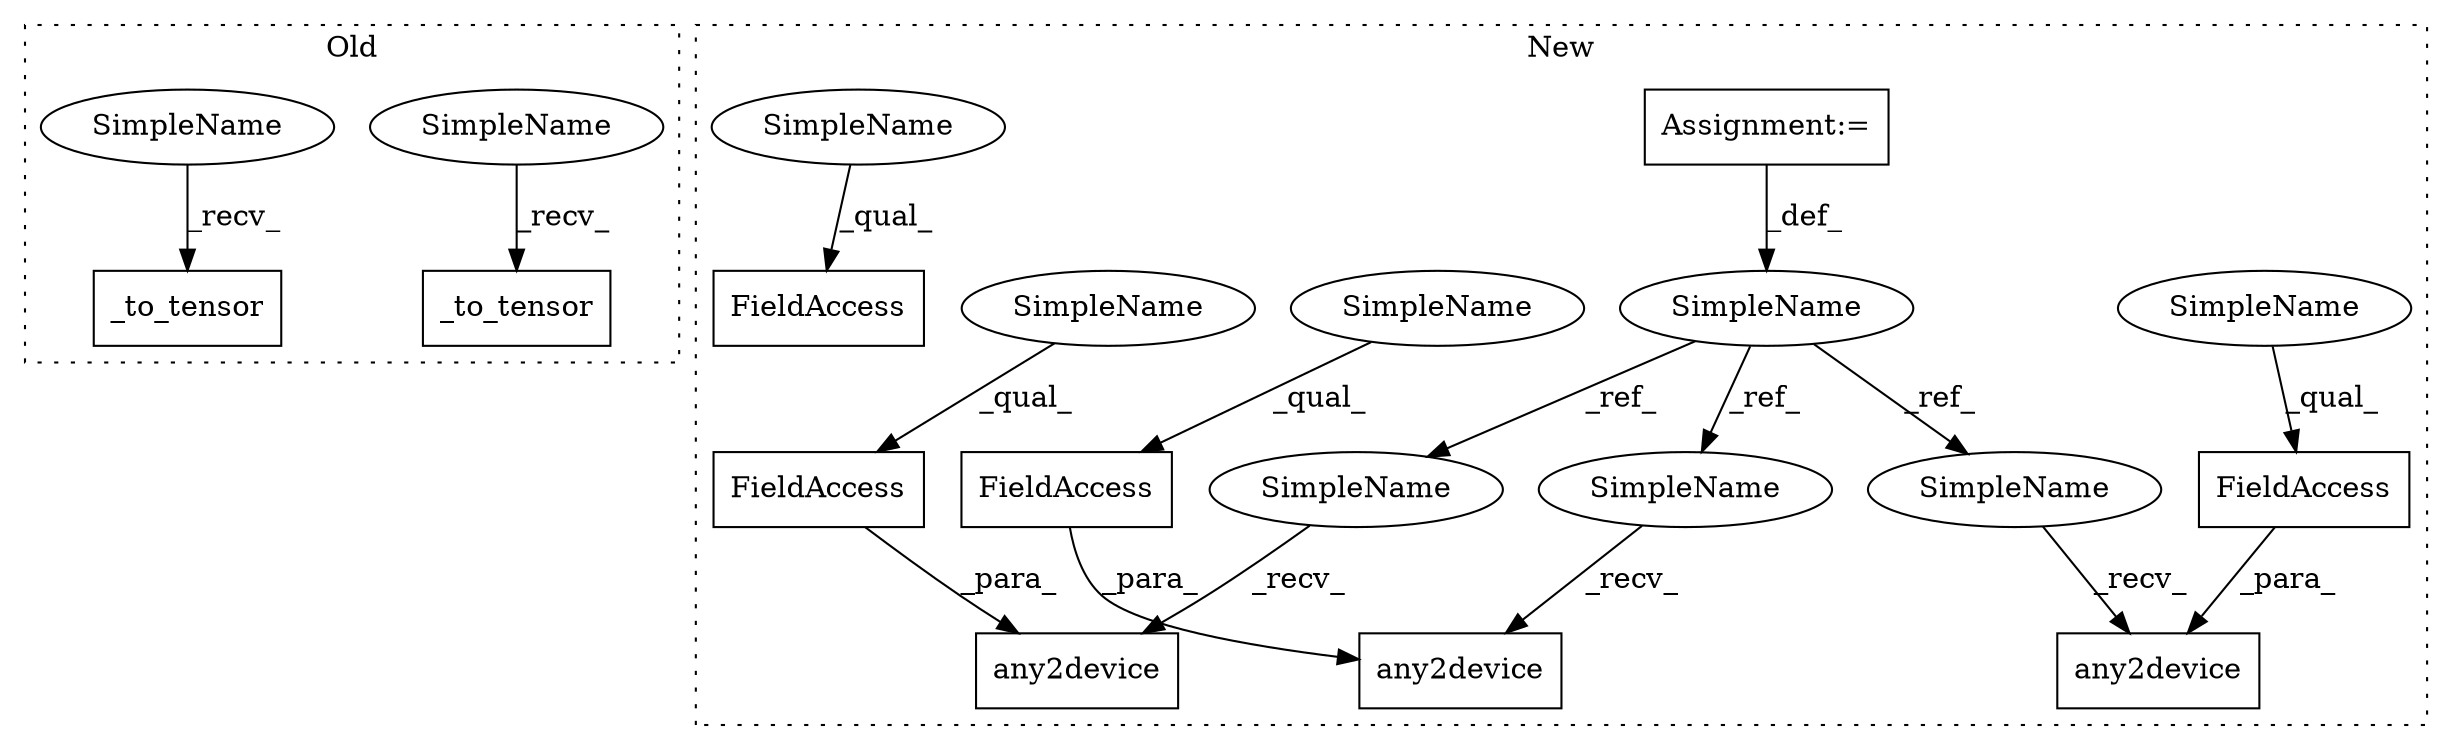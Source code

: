 digraph G {
subgraph cluster0 {
1 [label="_to_tensor" a="32" s="4198,4215" l="11,1" shape="box"];
6 [label="_to_tensor" a="32" s="4082,4099" l="11,1" shape="box"];
12 [label="SimpleName" a="42" s="4077" l="4" shape="ellipse"];
13 [label="SimpleName" a="42" s="4193" l="4" shape="ellipse"];
label = "Old";
style="dotted";
}
subgraph cluster1 {
2 [label="any2device" a="32" s="4267,4298" l="11,1" shape="box"];
3 [label="FieldAccess" a="22" s="4286" l="12" shape="box"];
4 [label="FieldAccess" a="22" s="4182" l="12" shape="box"];
5 [label="any2device" a="32" s="4164,4194" l="11,1" shape="box"];
7 [label="SimpleName" a="42" s="3433" l="5" shape="ellipse"];
8 [label="Assignment:=" a="7" s="3433" l="5" shape="box"];
9 [label="FieldAccess" a="22" s="4463" l="12" shape="box"];
10 [label="FieldAccess" a="22" s="4398" l="12" shape="box"];
11 [label="any2device" a="32" s="4376,4410" l="11,1" shape="box"];
14 [label="SimpleName" a="42" s="4286" l="4" shape="ellipse"];
15 [label="SimpleName" a="42" s="4398" l="4" shape="ellipse"];
16 [label="SimpleName" a="42" s="4182" l="4" shape="ellipse"];
17 [label="SimpleName" a="42" s="4463" l="4" shape="ellipse"];
18 [label="SimpleName" a="42" s="4370" l="5" shape="ellipse"];
19 [label="SimpleName" a="42" s="4158" l="5" shape="ellipse"];
20 [label="SimpleName" a="42" s="4261" l="5" shape="ellipse"];
label = "New";
style="dotted";
}
3 -> 2 [label="_para_"];
4 -> 5 [label="_para_"];
7 -> 18 [label="_ref_"];
7 -> 19 [label="_ref_"];
7 -> 20 [label="_ref_"];
8 -> 7 [label="_def_"];
10 -> 11 [label="_para_"];
12 -> 6 [label="_recv_"];
13 -> 1 [label="_recv_"];
14 -> 3 [label="_qual_"];
15 -> 10 [label="_qual_"];
16 -> 4 [label="_qual_"];
17 -> 9 [label="_qual_"];
18 -> 11 [label="_recv_"];
19 -> 5 [label="_recv_"];
20 -> 2 [label="_recv_"];
}